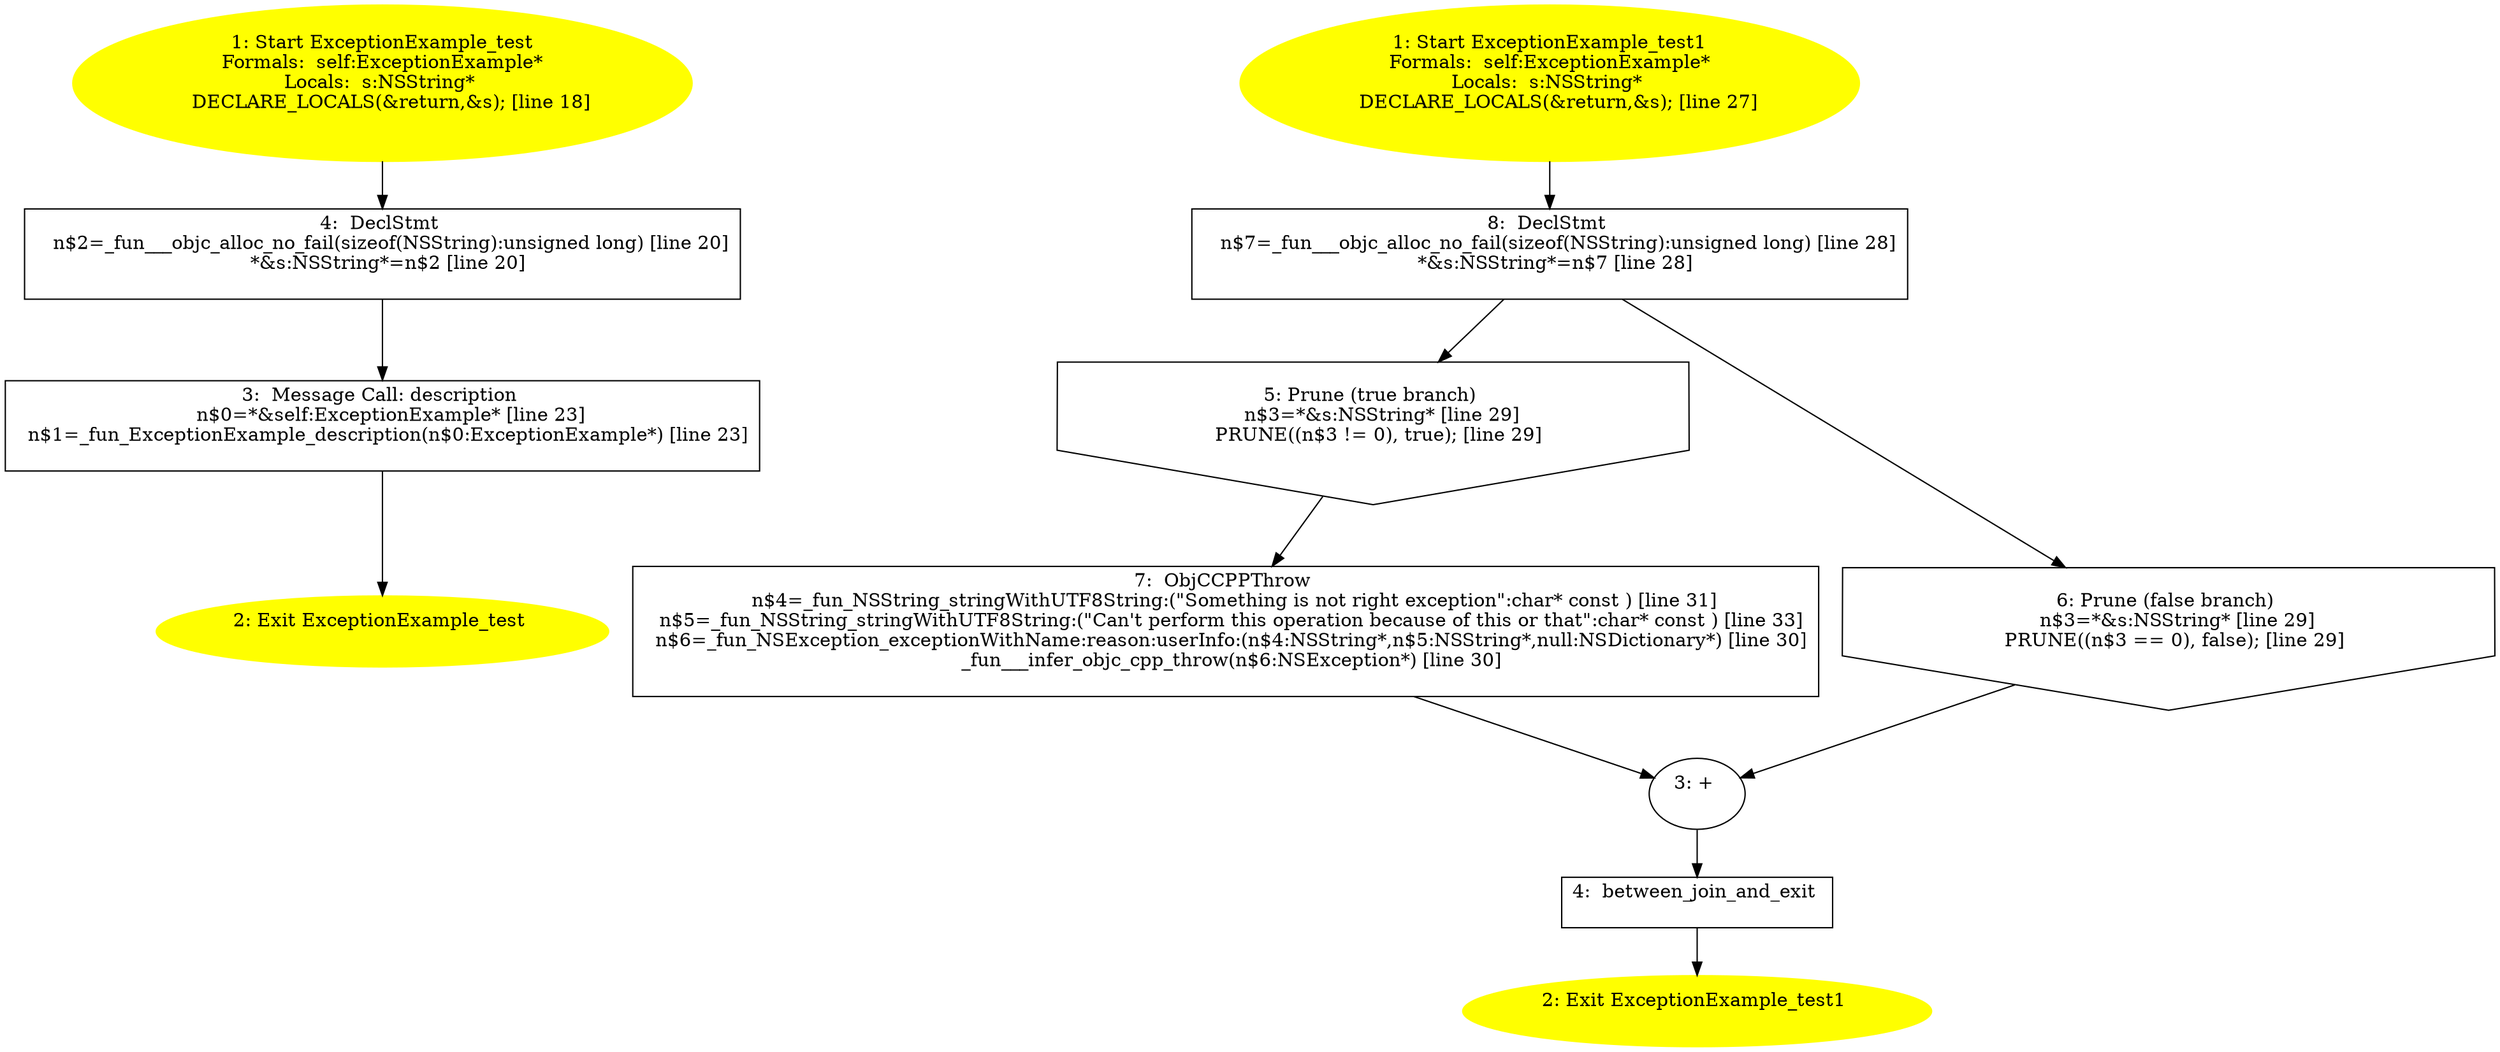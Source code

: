 /* @generated */
digraph iCFG {
"test#ExceptionExample#instance.513cde8d794322493646dbd1821516dd_1" [label="1: Start ExceptionExample_test\nFormals:  self:ExceptionExample*\nLocals:  s:NSString* \n   DECLARE_LOCALS(&return,&s); [line 18]\n " color=yellow style=filled]
	

	 "test#ExceptionExample#instance.513cde8d794322493646dbd1821516dd_1" -> "test#ExceptionExample#instance.513cde8d794322493646dbd1821516dd_4" ;
"test#ExceptionExample#instance.513cde8d794322493646dbd1821516dd_2" [label="2: Exit ExceptionExample_test \n  " color=yellow style=filled]
	

"test#ExceptionExample#instance.513cde8d794322493646dbd1821516dd_3" [label="3:  Message Call: description \n   n$0=*&self:ExceptionExample* [line 23]\n  n$1=_fun_ExceptionExample_description(n$0:ExceptionExample*) [line 23]\n " shape="box"]
	

	 "test#ExceptionExample#instance.513cde8d794322493646dbd1821516dd_3" -> "test#ExceptionExample#instance.513cde8d794322493646dbd1821516dd_2" ;
"test#ExceptionExample#instance.513cde8d794322493646dbd1821516dd_4" [label="4:  DeclStmt \n   n$2=_fun___objc_alloc_no_fail(sizeof(NSString):unsigned long) [line 20]\n  *&s:NSString*=n$2 [line 20]\n " shape="box"]
	

	 "test#ExceptionExample#instance.513cde8d794322493646dbd1821516dd_4" -> "test#ExceptionExample#instance.513cde8d794322493646dbd1821516dd_3" ;
"test1#ExceptionExample#instance.400b3bc567ff814f7f6788584460738f_1" [label="1: Start ExceptionExample_test1\nFormals:  self:ExceptionExample*\nLocals:  s:NSString* \n   DECLARE_LOCALS(&return,&s); [line 27]\n " color=yellow style=filled]
	

	 "test1#ExceptionExample#instance.400b3bc567ff814f7f6788584460738f_1" -> "test1#ExceptionExample#instance.400b3bc567ff814f7f6788584460738f_8" ;
"test1#ExceptionExample#instance.400b3bc567ff814f7f6788584460738f_2" [label="2: Exit ExceptionExample_test1 \n  " color=yellow style=filled]
	

"test1#ExceptionExample#instance.400b3bc567ff814f7f6788584460738f_3" [label="3: + \n  " ]
	

	 "test1#ExceptionExample#instance.400b3bc567ff814f7f6788584460738f_3" -> "test1#ExceptionExample#instance.400b3bc567ff814f7f6788584460738f_4" ;
"test1#ExceptionExample#instance.400b3bc567ff814f7f6788584460738f_4" [label="4:  between_join_and_exit \n  " shape="box"]
	

	 "test1#ExceptionExample#instance.400b3bc567ff814f7f6788584460738f_4" -> "test1#ExceptionExample#instance.400b3bc567ff814f7f6788584460738f_2" ;
"test1#ExceptionExample#instance.400b3bc567ff814f7f6788584460738f_5" [label="5: Prune (true branch) \n   n$3=*&s:NSString* [line 29]\n  PRUNE((n$3 != 0), true); [line 29]\n " shape="invhouse"]
	

	 "test1#ExceptionExample#instance.400b3bc567ff814f7f6788584460738f_5" -> "test1#ExceptionExample#instance.400b3bc567ff814f7f6788584460738f_7" ;
"test1#ExceptionExample#instance.400b3bc567ff814f7f6788584460738f_6" [label="6: Prune (false branch) \n   n$3=*&s:NSString* [line 29]\n  PRUNE((n$3 == 0), false); [line 29]\n " shape="invhouse"]
	

	 "test1#ExceptionExample#instance.400b3bc567ff814f7f6788584460738f_6" -> "test1#ExceptionExample#instance.400b3bc567ff814f7f6788584460738f_3" ;
"test1#ExceptionExample#instance.400b3bc567ff814f7f6788584460738f_7" [label="7:  ObjCCPPThrow \n   n$4=_fun_NSString_stringWithUTF8String:(\"Something is not right exception\":char* const ) [line 31]\n  n$5=_fun_NSString_stringWithUTF8String:(\"Can't perform this operation because of this or that\":char* const ) [line 33]\n  n$6=_fun_NSException_exceptionWithName:reason:userInfo:(n$4:NSString*,n$5:NSString*,null:NSDictionary*) [line 30]\n  _fun___infer_objc_cpp_throw(n$6:NSException*) [line 30]\n " shape="box"]
	

	 "test1#ExceptionExample#instance.400b3bc567ff814f7f6788584460738f_7" -> "test1#ExceptionExample#instance.400b3bc567ff814f7f6788584460738f_3" ;
"test1#ExceptionExample#instance.400b3bc567ff814f7f6788584460738f_8" [label="8:  DeclStmt \n   n$7=_fun___objc_alloc_no_fail(sizeof(NSString):unsigned long) [line 28]\n  *&s:NSString*=n$7 [line 28]\n " shape="box"]
	

	 "test1#ExceptionExample#instance.400b3bc567ff814f7f6788584460738f_8" -> "test1#ExceptionExample#instance.400b3bc567ff814f7f6788584460738f_5" ;
	 "test1#ExceptionExample#instance.400b3bc567ff814f7f6788584460738f_8" -> "test1#ExceptionExample#instance.400b3bc567ff814f7f6788584460738f_6" ;
}
